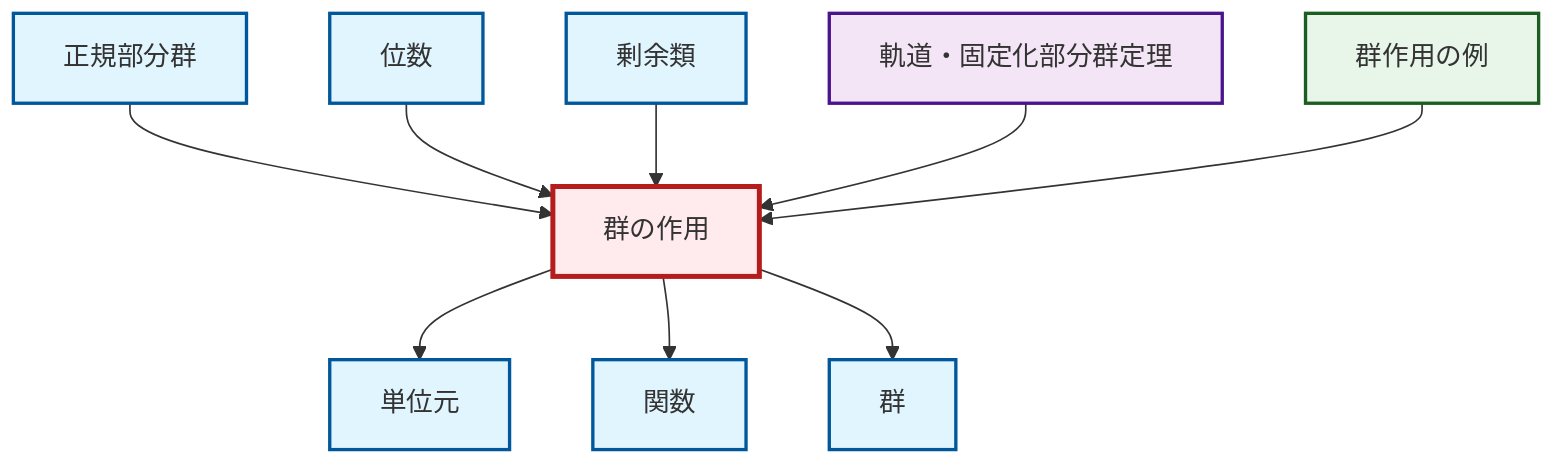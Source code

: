graph TD
    classDef definition fill:#e1f5fe,stroke:#01579b,stroke-width:2px
    classDef theorem fill:#f3e5f5,stroke:#4a148c,stroke-width:2px
    classDef axiom fill:#fff3e0,stroke:#e65100,stroke-width:2px
    classDef example fill:#e8f5e9,stroke:#1b5e20,stroke-width:2px
    classDef current fill:#ffebee,stroke:#b71c1c,stroke-width:3px
    ex-group-action-examples["群作用の例"]:::example
    def-group-action["群の作用"]:::definition
    thm-orbit-stabilizer["軌道・固定化部分群定理"]:::theorem
    def-normal-subgroup["正規部分群"]:::definition
    def-identity-element["単位元"]:::definition
    def-order["位数"]:::definition
    def-function["関数"]:::definition
    def-coset["剰余類"]:::definition
    def-group["群"]:::definition
    def-normal-subgroup --> def-group-action
    def-group-action --> def-identity-element
    def-order --> def-group-action
    def-group-action --> def-function
    def-coset --> def-group-action
    thm-orbit-stabilizer --> def-group-action
    def-group-action --> def-group
    ex-group-action-examples --> def-group-action
    class def-group-action current